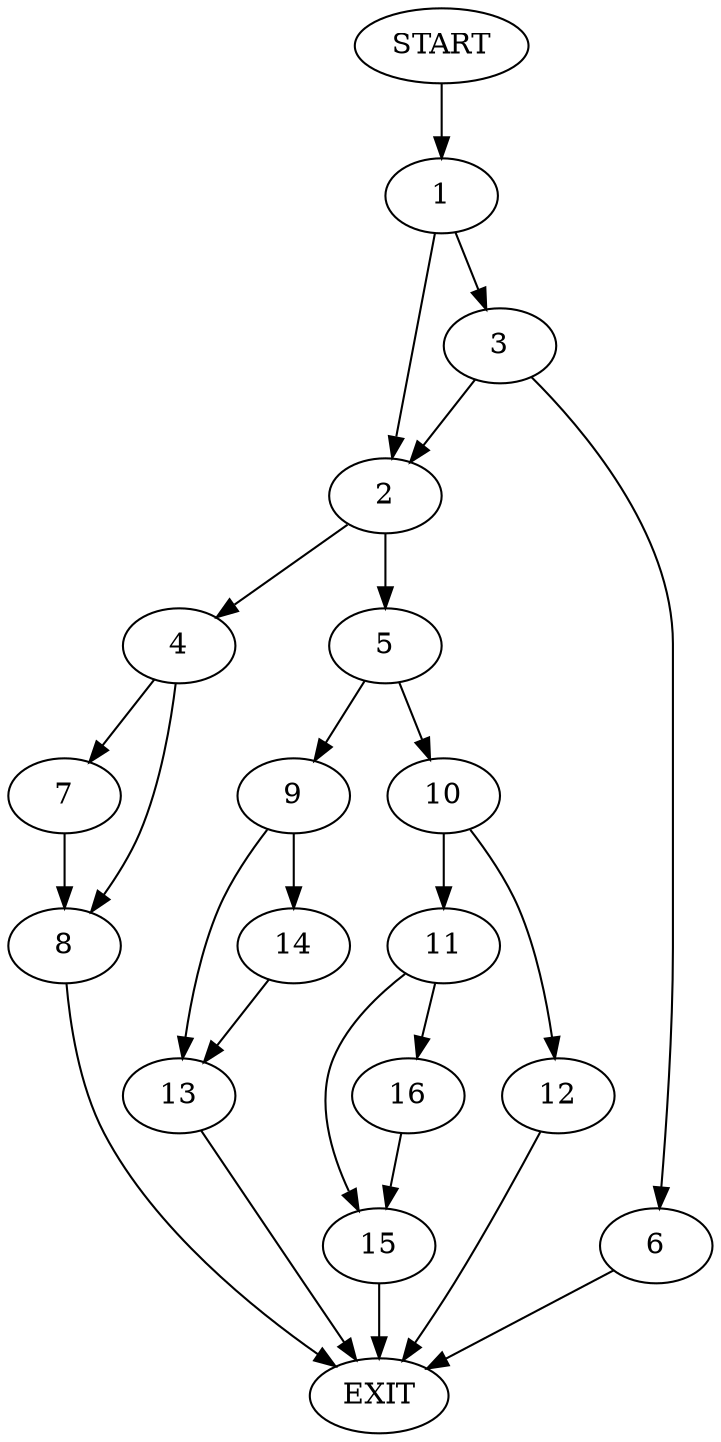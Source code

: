 digraph {
0 [label="START"]
17 [label="EXIT"]
0 -> 1
1 -> 2
1 -> 3
2 -> 4
2 -> 5
3 -> 2
3 -> 6
6 -> 17
4 -> 7
4 -> 8
5 -> 9
5 -> 10
7 -> 8
8 -> 17
10 -> 11
10 -> 12
9 -> 13
9 -> 14
14 -> 13
13 -> 17
11 -> 15
11 -> 16
12 -> 17
16 -> 15
15 -> 17
}

